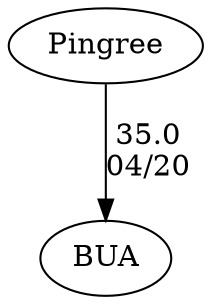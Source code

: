 digraph boys1foursBUA {BUA [URL="boys1foursBUABUA.html"];Pingree [URL="boys1foursBUAPingree.html"];Pingree -> BUA[label="35.0
04/20", weight="65", tooltip="NEIRA Boys Fours,Pingree School, Boston University Academy			
Distance: 1500 meters
None", URL="https://www.row2k.com/results/resultspage.cfm?UID=23CC2067AD3F4FF2DCAAB53A534BC81E&cat=1", random="random"]}